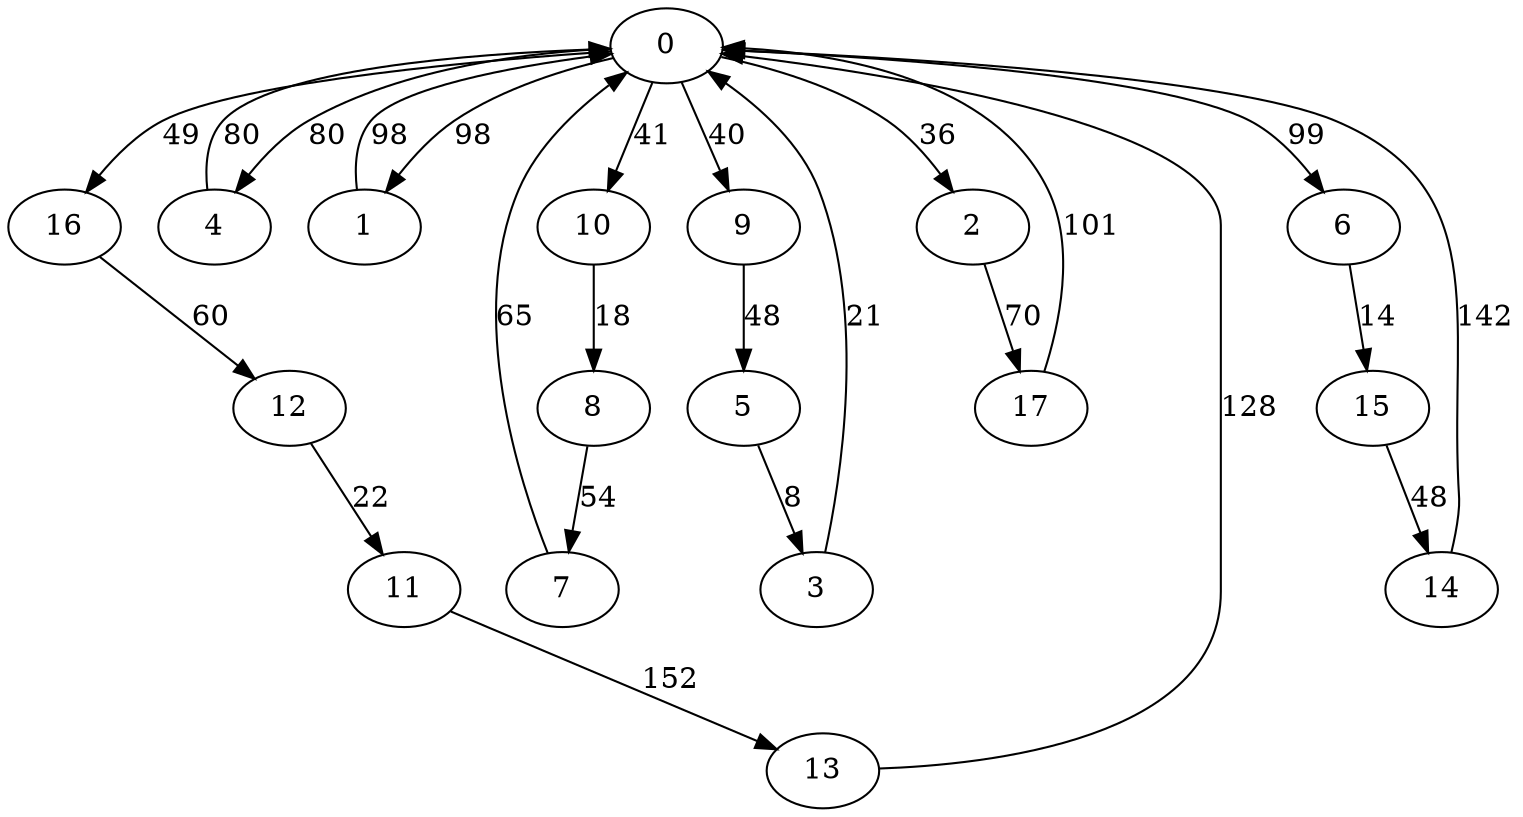 digraph G {
	0->10[ label=41 ];
	0->4[ label=80 ];
	0->1[ label=98 ];
	0->16[ label=49 ];
	0->9[ label=40 ];
	0->6[ label=99 ];
	0->2[ label=36 ];
	13->0[ label=128 ];
	9->5[ label=48 ];
	2->17[ label=70 ];
	17->0[ label=101 ];
	7->0[ label=65 ];
	3->0[ label=21 ];
	1->0[ label=98 ];
	16->12[ label=60 ];
	11->13[ label=152 ];
	6->15[ label=14 ];
	10->8[ label=18 ];
	4->0[ label=80 ];
	12->11[ label=22 ];
	5->3[ label=8 ];
	15->14[ label=48 ];
	14->0[ label=142 ];
	8->7[ label=54 ];
	0 [ label=0 ];
	1 [ label=1 ];
	10 [ label=10 ];
	11 [ label=11 ];
	12 [ label=12 ];
	13 [ label=13 ];
	14 [ label=14 ];
	15 [ label=15 ];
	16 [ label=16 ];
	17 [ label=17 ];
	2 [ label=2 ];
	3 [ label=3 ];
	4 [ label=4 ];
	5 [ label=5 ];
	6 [ label=6 ];
	7 [ label=7 ];
	8 [ label=8 ];
	9 [ label=9 ];

}
